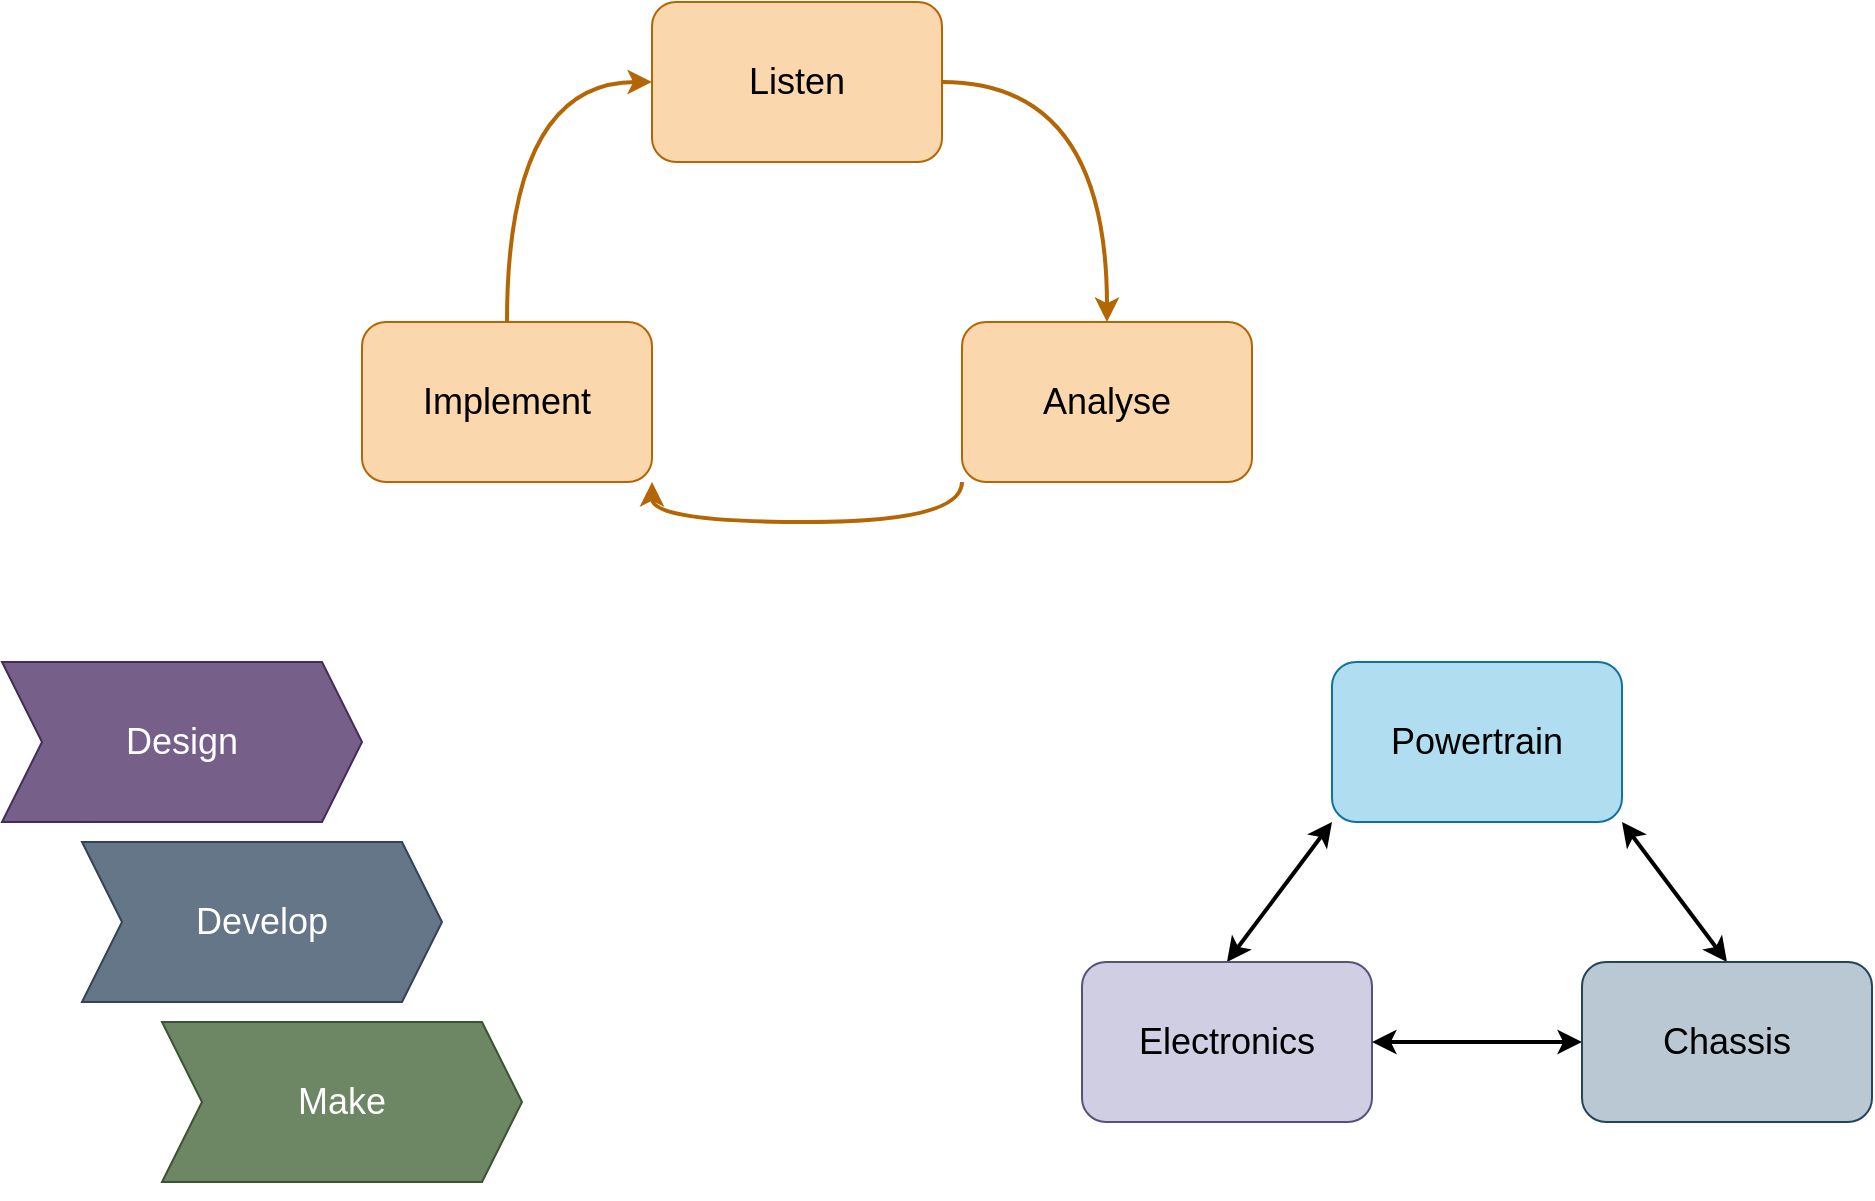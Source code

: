 <mxfile version="22.1.5" type="device">
  <diagram name="Page-1" id="QfCz42e7ZqGckEBI0JQ8">
    <mxGraphModel dx="2026" dy="1145" grid="1" gridSize="10" guides="1" tooltips="1" connect="1" arrows="1" fold="1" page="1" pageScale="1" pageWidth="850" pageHeight="1100" math="0" shadow="0">
      <root>
        <mxCell id="0" />
        <mxCell id="1" parent="0" />
        <mxCell id="8lAd3E4kcnfDw9PuuLJz-1" value="&lt;font style=&quot;font-size: 18px;&quot;&gt;Design&lt;/font&gt;" style="shape=step;perimeter=stepPerimeter;whiteSpace=wrap;html=1;fixedSize=1;fillColor=#76608a;fontColor=#ffffff;strokeColor=#432D57;" vertex="1" parent="1">
          <mxGeometry x="40" y="410" width="180" height="80" as="geometry" />
        </mxCell>
        <mxCell id="8lAd3E4kcnfDw9PuuLJz-3" value="&lt;font style=&quot;font-size: 18px;&quot;&gt;Develop&lt;/font&gt;" style="shape=step;perimeter=stepPerimeter;whiteSpace=wrap;html=1;fixedSize=1;fillColor=#647687;fontColor=#ffffff;strokeColor=#314354;" vertex="1" parent="1">
          <mxGeometry x="80" y="500" width="180" height="80" as="geometry" />
        </mxCell>
        <mxCell id="8lAd3E4kcnfDw9PuuLJz-4" value="&lt;font style=&quot;font-size: 18px;&quot;&gt;Make&lt;/font&gt;" style="shape=step;perimeter=stepPerimeter;whiteSpace=wrap;html=1;fixedSize=1;fillColor=#6d8764;fontColor=#ffffff;strokeColor=#3A5431;" vertex="1" parent="1">
          <mxGeometry x="120" y="590" width="180" height="80" as="geometry" />
        </mxCell>
        <mxCell id="8lAd3E4kcnfDw9PuuLJz-5" style="edgeStyle=orthogonalEdgeStyle;rounded=0;orthogonalLoop=1;jettySize=auto;html=1;exitX=0.5;exitY=1;exitDx=0;exitDy=0;" edge="1" parent="1" source="8lAd3E4kcnfDw9PuuLJz-4" target="8lAd3E4kcnfDw9PuuLJz-4">
          <mxGeometry relative="1" as="geometry" />
        </mxCell>
        <mxCell id="8lAd3E4kcnfDw9PuuLJz-11" style="edgeStyle=orthogonalEdgeStyle;rounded=0;orthogonalLoop=1;jettySize=auto;html=1;exitX=1;exitY=0.5;exitDx=0;exitDy=0;entryX=0.5;entryY=0;entryDx=0;entryDy=0;curved=1;strokeWidth=2;fillColor=#fad7ac;strokeColor=#b46504;" edge="1" parent="1" source="8lAd3E4kcnfDw9PuuLJz-6" target="8lAd3E4kcnfDw9PuuLJz-7">
          <mxGeometry relative="1" as="geometry" />
        </mxCell>
        <mxCell id="8lAd3E4kcnfDw9PuuLJz-6" value="&lt;font style=&quot;font-size: 18px;&quot;&gt;Listen&lt;/font&gt;" style="rounded=1;whiteSpace=wrap;html=1;fillColor=#fad7ac;strokeColor=#b46504;" vertex="1" parent="1">
          <mxGeometry x="365" y="80" width="145" height="80" as="geometry" />
        </mxCell>
        <mxCell id="8lAd3E4kcnfDw9PuuLJz-13" style="edgeStyle=orthogonalEdgeStyle;rounded=0;orthogonalLoop=1;jettySize=auto;html=1;exitX=0;exitY=1;exitDx=0;exitDy=0;entryX=1;entryY=1;entryDx=0;entryDy=0;curved=1;strokeWidth=2;fillColor=#fad7ac;strokeColor=#b46504;" edge="1" parent="1" source="8lAd3E4kcnfDw9PuuLJz-7" target="8lAd3E4kcnfDw9PuuLJz-8">
          <mxGeometry relative="1" as="geometry" />
        </mxCell>
        <mxCell id="8lAd3E4kcnfDw9PuuLJz-7" value="&lt;font style=&quot;font-size: 18px;&quot;&gt;Analyse&lt;/font&gt;" style="rounded=1;whiteSpace=wrap;html=1;fillColor=#fad7ac;strokeColor=#b46504;" vertex="1" parent="1">
          <mxGeometry x="520" y="240" width="145" height="80" as="geometry" />
        </mxCell>
        <mxCell id="8lAd3E4kcnfDw9PuuLJz-10" style="edgeStyle=orthogonalEdgeStyle;rounded=0;orthogonalLoop=1;jettySize=auto;html=1;exitX=0.5;exitY=0;exitDx=0;exitDy=0;entryX=0;entryY=0.5;entryDx=0;entryDy=0;curved=1;strokeWidth=2;fillColor=#fad7ac;strokeColor=#b46504;" edge="1" parent="1" source="8lAd3E4kcnfDw9PuuLJz-8" target="8lAd3E4kcnfDw9PuuLJz-6">
          <mxGeometry relative="1" as="geometry" />
        </mxCell>
        <mxCell id="8lAd3E4kcnfDw9PuuLJz-8" value="&lt;font style=&quot;font-size: 18px;&quot;&gt;Implement&lt;/font&gt;" style="rounded=1;whiteSpace=wrap;html=1;fillColor=#fad7ac;strokeColor=#b46504;" vertex="1" parent="1">
          <mxGeometry x="220" y="240" width="145" height="80" as="geometry" />
        </mxCell>
        <mxCell id="8lAd3E4kcnfDw9PuuLJz-19" style="rounded=0;orthogonalLoop=1;jettySize=auto;html=1;exitX=1;exitY=1;exitDx=0;exitDy=0;entryX=0.5;entryY=0;entryDx=0;entryDy=0;strokeWidth=2;startArrow=classic;startFill=1;" edge="1" parent="1" source="8lAd3E4kcnfDw9PuuLJz-15" target="8lAd3E4kcnfDw9PuuLJz-17">
          <mxGeometry relative="1" as="geometry" />
        </mxCell>
        <mxCell id="8lAd3E4kcnfDw9PuuLJz-20" style="rounded=0;orthogonalLoop=1;jettySize=auto;html=1;exitX=0;exitY=1;exitDx=0;exitDy=0;entryX=0.5;entryY=0;entryDx=0;entryDy=0;strokeWidth=2;startArrow=classic;startFill=1;" edge="1" parent="1" source="8lAd3E4kcnfDw9PuuLJz-15" target="8lAd3E4kcnfDw9PuuLJz-16">
          <mxGeometry relative="1" as="geometry" />
        </mxCell>
        <mxCell id="8lAd3E4kcnfDw9PuuLJz-15" value="&lt;font style=&quot;font-size: 18px;&quot;&gt;Powertrain&lt;/font&gt;" style="rounded=1;whiteSpace=wrap;html=1;fillColor=#b1ddf0;strokeColor=#10739e;" vertex="1" parent="1">
          <mxGeometry x="705" y="410" width="145" height="80" as="geometry" />
        </mxCell>
        <mxCell id="8lAd3E4kcnfDw9PuuLJz-16" value="&lt;font style=&quot;font-size: 18px;&quot;&gt;Electronics&lt;/font&gt;" style="rounded=1;whiteSpace=wrap;html=1;fillColor=#d0cee2;strokeColor=#56517e;" vertex="1" parent="1">
          <mxGeometry x="580" y="560" width="145" height="80" as="geometry" />
        </mxCell>
        <mxCell id="8lAd3E4kcnfDw9PuuLJz-18" style="edgeStyle=orthogonalEdgeStyle;rounded=0;orthogonalLoop=1;jettySize=auto;html=1;exitX=0;exitY=0.5;exitDx=0;exitDy=0;entryX=1;entryY=0.5;entryDx=0;entryDy=0;startArrow=classic;startFill=1;strokeWidth=2;" edge="1" parent="1" source="8lAd3E4kcnfDw9PuuLJz-17" target="8lAd3E4kcnfDw9PuuLJz-16">
          <mxGeometry relative="1" as="geometry" />
        </mxCell>
        <mxCell id="8lAd3E4kcnfDw9PuuLJz-17" value="&lt;font style=&quot;font-size: 18px;&quot;&gt;Chassis&lt;/font&gt;" style="rounded=1;whiteSpace=wrap;html=1;fillColor=#bac8d3;strokeColor=#23445d;" vertex="1" parent="1">
          <mxGeometry x="830" y="560" width="145" height="80" as="geometry" />
        </mxCell>
      </root>
    </mxGraphModel>
  </diagram>
</mxfile>
